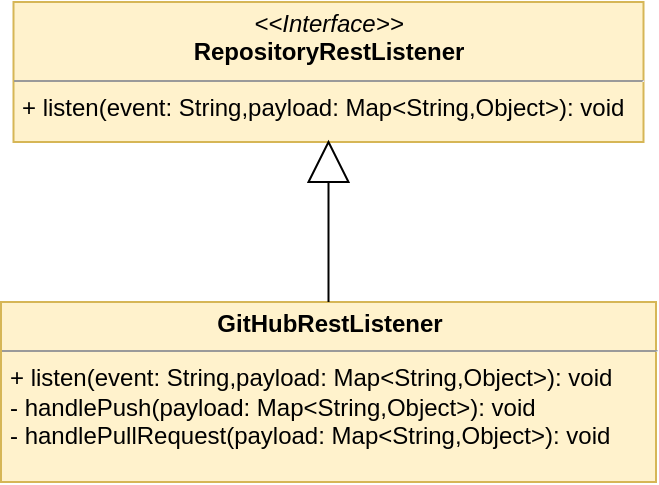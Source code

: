 <mxfile version="14.4.4" type="device"><diagram id="Sdtbi-QcUEgRyl0-4CKi" name="Page-1"><mxGraphModel dx="1422" dy="692" grid="1" gridSize="10" guides="1" tooltips="1" connect="1" arrows="1" fold="1" page="1" pageScale="1" pageWidth="850" pageHeight="1100" math="0" shadow="0"><root><mxCell id="0"/><mxCell id="1" parent="0"/><mxCell id="Q4-C433H6YN6pUlkpUBG-1" value="&lt;p style=&quot;margin: 0px ; margin-top: 4px ; text-align: center&quot;&gt;&lt;b&gt;GitHubRestListener&lt;/b&gt;&lt;/p&gt;&lt;hr size=&quot;1&quot;&gt;&lt;p style=&quot;margin: 0px ; margin-left: 4px&quot;&gt;+ listen(event: String,payload: Map&amp;lt;String,Object&amp;gt;): void&lt;/p&gt;&lt;p style=&quot;margin: 0px ; margin-left: 4px&quot;&gt;- handlePush(payload: Map&amp;lt;String,Object&amp;gt;): void&lt;br&gt;&lt;/p&gt;&lt;p style=&quot;margin: 0px ; margin-left: 4px&quot;&gt;- handlePullRequest(payload: Map&amp;lt;String,Object&amp;gt;): void&lt;br&gt;&lt;/p&gt;" style="verticalAlign=top;align=left;overflow=fill;fontSize=12;fontFamily=Helvetica;html=1;fillColor=#fff2cc;strokeColor=#D6B656;" vertex="1" parent="1"><mxGeometry x="242.5" y="190" width="327.5" height="90" as="geometry"/></mxCell><mxCell id="Q4-C433H6YN6pUlkpUBG-4" value="&lt;p style=&quot;margin: 0px ; margin-top: 4px ; text-align: center&quot;&gt;&lt;i&gt;&amp;lt;&amp;lt;Interface&amp;gt;&amp;gt;&lt;/i&gt;&lt;br&gt;&lt;b&gt;RepositoryRestListener&lt;/b&gt;&lt;/p&gt;&lt;hr size=&quot;1&quot;&gt;&lt;p style=&quot;margin: 0px ; margin-left: 4px&quot;&gt;+ listen(event: String,payload: Map&amp;lt;String,Object&amp;gt;): void&lt;br&gt;&lt;/p&gt;" style="verticalAlign=top;align=left;overflow=fill;fontSize=12;fontFamily=Helvetica;html=1;strokeColor=#d6b656;fillColor=#fff2cc;" vertex="1" parent="1"><mxGeometry x="248.75" y="40" width="315" height="70" as="geometry"/></mxCell><mxCell id="Q4-C433H6YN6pUlkpUBG-5" value="" style="triangle;whiteSpace=wrap;html=1;rotation=-90;" vertex="1" parent="1"><mxGeometry x="396.25" y="110" width="20" height="20" as="geometry"/></mxCell><mxCell id="Q4-C433H6YN6pUlkpUBG-7" value="" style="endArrow=none;html=1;entryX=0;entryY=0.5;entryDx=0;entryDy=0;exitX=0.5;exitY=0;exitDx=0;exitDy=0;" edge="1" parent="1" source="Q4-C433H6YN6pUlkpUBG-1" target="Q4-C433H6YN6pUlkpUBG-5"><mxGeometry width="50" height="50" relative="1" as="geometry"><mxPoint x="360" y="200" as="sourcePoint"/><mxPoint x="410" y="150" as="targetPoint"/></mxGeometry></mxCell></root></mxGraphModel></diagram></mxfile>